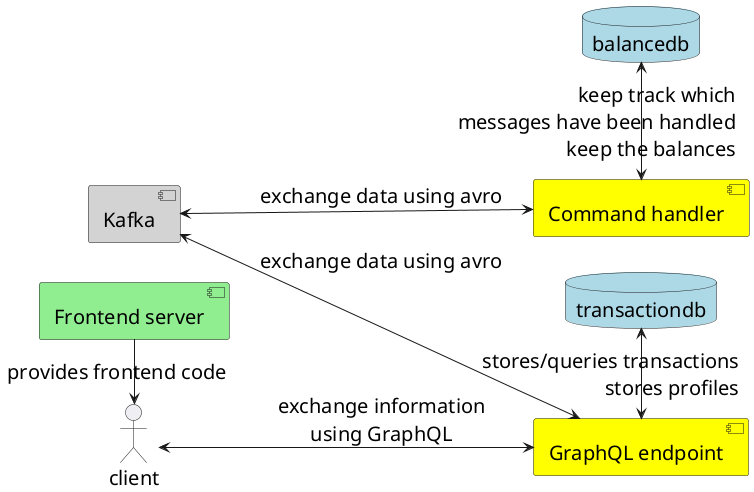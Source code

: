 @startuml
skinparam defaultFontName Arial
skinparam defaultFontSize 20

left to right direction

[Kafka] as ka #LightGrey
[Command handler] as ch #Yellow
[GraphQL endpoint] as ge #Yellow
[Frontend server] as fs #LightGreen
actor client as cl #EFEFF3
database balancedb as pgb #LightBlue
database transactiondb as pgt #LightBlue

fs -> cl : provides frontend code
cl <--> ge : exchange information\nusing GraphQL
ka <--> ch : exchange data using avro
ka <--> ge : exchange data using avro
pgb <-> ch : keep track which\rmessages have been handled\nkeep the balances
pgt <-> ge : stores/queries transactions\rstores profiles

@enduml